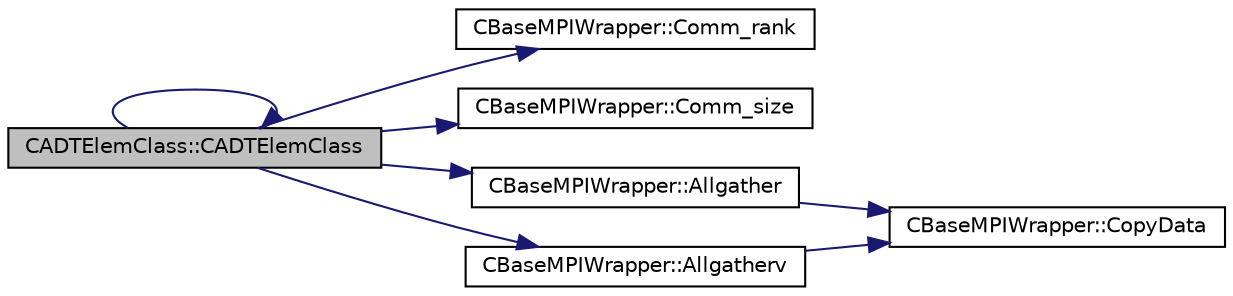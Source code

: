 digraph "CADTElemClass::CADTElemClass"
{
  edge [fontname="Helvetica",fontsize="10",labelfontname="Helvetica",labelfontsize="10"];
  node [fontname="Helvetica",fontsize="10",shape=record];
  rankdir="LR";
  Node0 [label="CADTElemClass::CADTElemClass",height=0.2,width=0.4,color="black", fillcolor="grey75", style="filled", fontcolor="black"];
  Node0 -> Node0 [color="midnightblue",fontsize="10",style="solid",fontname="Helvetica"];
  Node0 -> Node1 [color="midnightblue",fontsize="10",style="solid",fontname="Helvetica"];
  Node1 [label="CBaseMPIWrapper::Comm_rank",height=0.2,width=0.4,color="black", fillcolor="white", style="filled",URL="$class_c_base_m_p_i_wrapper.html#a787ecf1f0d1b905134654c17875c1563"];
  Node0 -> Node2 [color="midnightblue",fontsize="10",style="solid",fontname="Helvetica"];
  Node2 [label="CBaseMPIWrapper::Comm_size",height=0.2,width=0.4,color="black", fillcolor="white", style="filled",URL="$class_c_base_m_p_i_wrapper.html#ad6d1d2360f72e61aa0ac75b66e71fa78"];
  Node0 -> Node3 [color="midnightblue",fontsize="10",style="solid",fontname="Helvetica"];
  Node3 [label="CBaseMPIWrapper::Allgather",height=0.2,width=0.4,color="black", fillcolor="white", style="filled",URL="$class_c_base_m_p_i_wrapper.html#a55195abbb7206e08a4933fa53cd41923"];
  Node3 -> Node4 [color="midnightblue",fontsize="10",style="solid",fontname="Helvetica"];
  Node4 [label="CBaseMPIWrapper::CopyData",height=0.2,width=0.4,color="black", fillcolor="white", style="filled",URL="$class_c_base_m_p_i_wrapper.html#a4725cc1dd65b161b483e812a538a5e36"];
  Node0 -> Node5 [color="midnightblue",fontsize="10",style="solid",fontname="Helvetica"];
  Node5 [label="CBaseMPIWrapper::Allgatherv",height=0.2,width=0.4,color="black", fillcolor="white", style="filled",URL="$class_c_base_m_p_i_wrapper.html#a680cc01a93a562afb2ebcf7ff5a2198b"];
  Node5 -> Node4 [color="midnightblue",fontsize="10",style="solid",fontname="Helvetica"];
}
